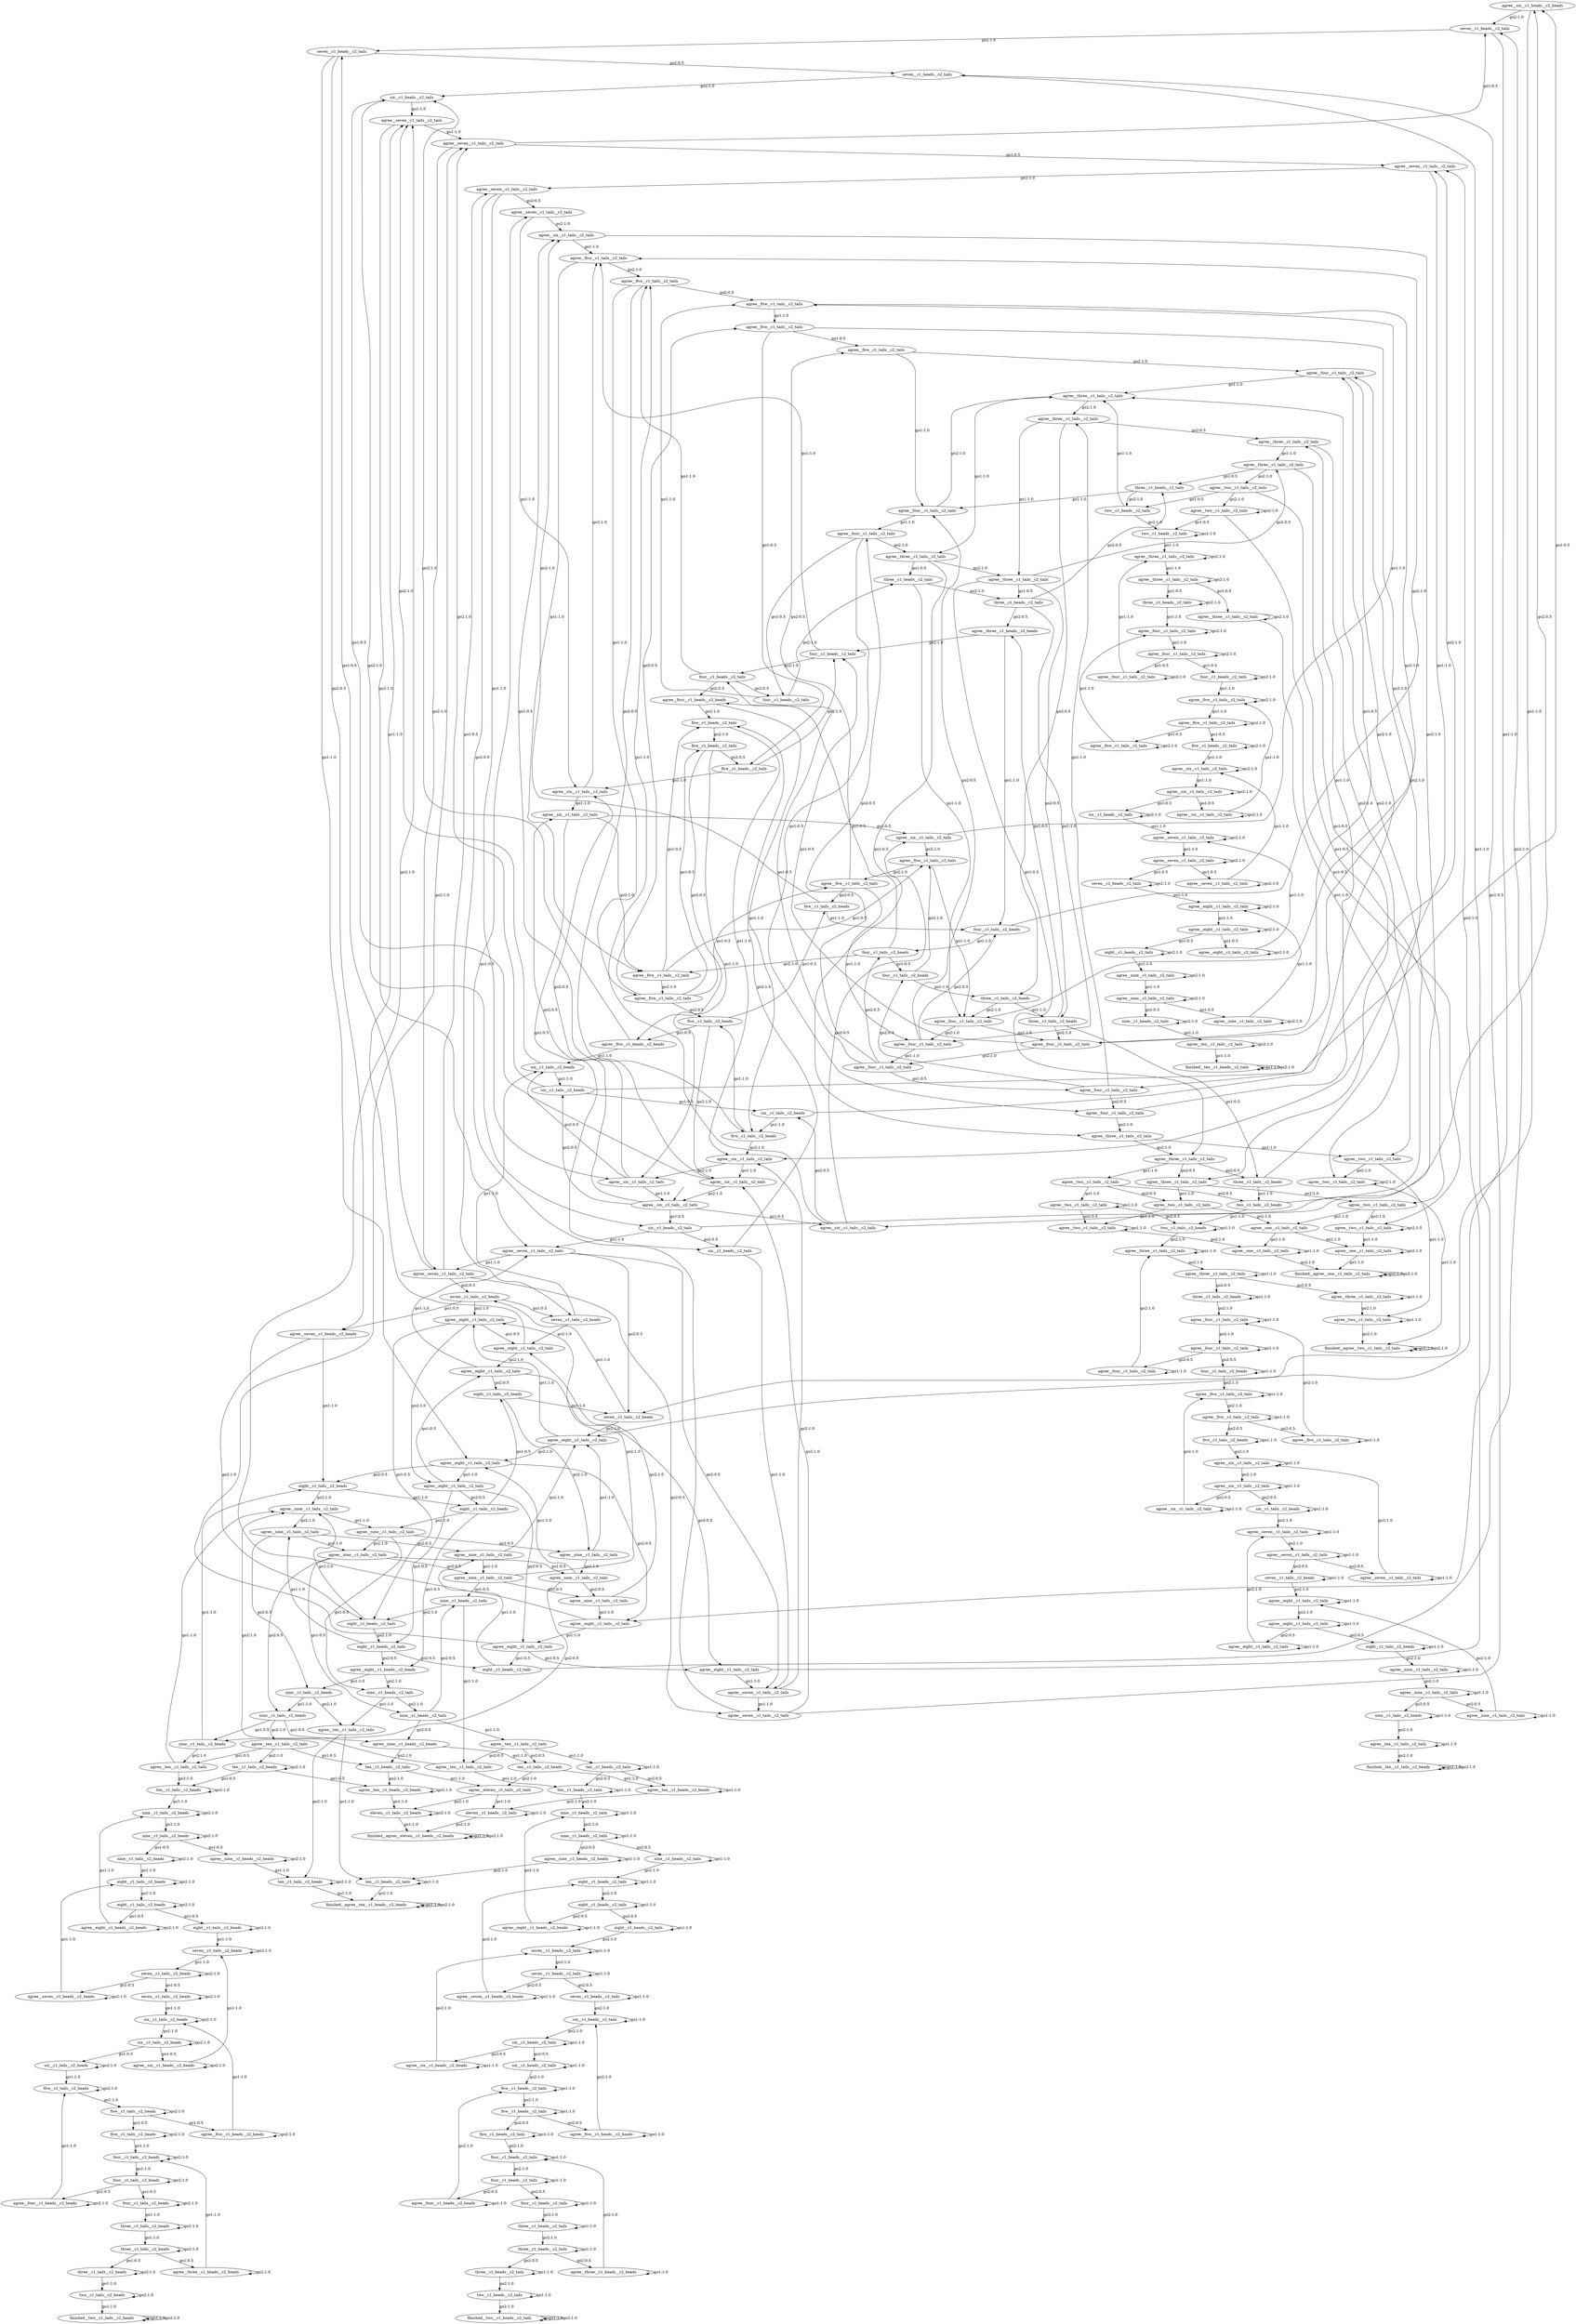 digraph shared_coin {
134 [label="agree__six__c1_heads__c2_heads"];
259 [label="ten__c1_tails__c2_heads"];
222 [label="agree__nine__c1_tails__c2_tails"];
189 [label="eight__c1_tails__c2_heads"];
236 [label="nine__c1_tails__c2_heads"];
81 [label="agree__four__c1_tails__c2_tails"];
97 [label="agree__five__c1_tails__c2_tails"];
111 [label="five__c1_tails__c2_heads"];
153 [label="agree__seven__c1_tails__c2_tails"];
262 [label="ten__c1_heads__c2_tails"];
163 [label="seven__c1_tails__c2_heads"];
254 [label="agree__ten__c1_tails__c2_tails"];
46 [label="agree__three__c1_tails__c2_tails"];
79 [label="four__c1_tails__c2_heads"];
11 [label="agree__two__c1_tails__c2_tails"];
64 [label="four__c1_tails__c2_heads"];
66 [label="agree__four__c1_tails__c2_tails"];
147 [label="agree__six__c1_tails__c2_tails"];
237 [label="agree__nine__c1_tails__c2_tails"];
98 [label="agree__five__c1_tails__c2_tails"];
100 [label="five__c1_heads__c2_tails"];
167 [label="seven__c1_heads__c2_tails"];
30 [label="agree__three__c1_tails__c2_tails"];
130 [label="agree__six__c1_tails__c2_tails"];
152 [label="agree__seven__c1_tails__c2_tails"];
211 [label="agree__eight__c1_tails__c2_tails"];
255 [label="agree__ten__c1_tails__c2_tails"];
263 [label="ten__c1_heads__c2_tails"];
115 [label="agree__five__c1_tails__c2_tails"];
116 [label="five__c1_heads__c2_tails"];
271 [label="finished__agree__eleven__c1_heads__c2_heads"];
183 [label="seven__c1_heads__c2_tails"];
238 [label="agree__nine__c1_tails__c2_tails"];
93 [label="five__c1_tails__c2_heads"];
65 [label="agree__four__c1_tails__c2_tails"];
207 [label="eight__c1_tails__c2_heads"];
171 [label="agree__seven__c1_tails__c2_tails"];
194 [label="agree__eight__c1_tails__c2_tails"];
266 [label="finished__ten__c1_heads__c2_tails"];
14 [label="agree__two__c1_tails__c2_tails"];
61 [label="four__c1_tails__c2_heads"];
168 [label="seven__c1_heads__c2_tails"];
31 [label="agree__three__c1_tails__c2_tails"];
83 [label="agree__four__c1_tails__c2_tails"];
155 [label="agree__seven__c1_tails__c2_tails"];
96 [label="five__c1_tails__c2_heads"];
204 [label="eight__c1_tails__c2_heads"];
40 [label="three__c1_heads__c2_tails"];
48 [label="agree__three__c1_tails__c2_tails"];
169 [label="agree__seven__c1_heads__c2_heads"];
241 [label="agree__nine__c1_tails__c2_tails"];
137 [label="agree__six__c1_heads__c2_heads"];
193 [label="agree__eight__c1_tails__c2_tails"];
15 [label="two__c1_tails__c2_heads"];
170 [label="agree__seven__c1_tails__c2_tails"];
214 [label="agree__eight__c1_heads__c2_heads"];
223 [label="agree__nine__c1_tails__c2_tails"];
13 [label="agree__two__c1_tails__c2_tails"];
209 [label="agree__eight__c1_tails__c2_tails"];
23 [label="finished__two__c1_heads__c2_tails"];
198 [label="agree__eight__c1_heads__c2_heads"];
21 [label="finished__two__c1_tails__c2_heads"];
218 [label="nine__c1_tails__c2_heads"];
39 [label="three__c1_heads__c2_tails"];
49 [label="agree__three__c1_tails__c2_tails"];
136 [label="six__c1_heads__c2_tails"];
240 [label="agree__nine__c1_tails__c2_tails"];
257 [label="agree__ten__c1_tails__c2_tails"];
210 [label="eight__c1_tails__c2_heads"];
234 [label="agree__nine__c1_tails__c2_tails"];
71 [label="four__c1_heads__c2_tails"];
109 [label="agree__five__c1_tails__c2_tails"];
55 [label="three__c1_heads__c2_tails"];
25 [label="agree__three__c1_tails__c2_tails"];
16 [label="agree__two__c1_tails__c2_tails"];
184 [label="agree__eight__c1_tails__c2_tails"];
144 [label="agree__six__c1_tails__c2_tails"];
173 [label="agree__seven__c1_tails__c2_tails"];
87 [label="four__c1_heads__c2_tails"];
42 [label="agree__three__c1_tails__c2_tails"];
135 [label="six__c1_heads__c2_tails"];
110 [label="agree__five__c1_tails__c2_tails"];
12 [label="two__c1_tails__c2_heads"];
127 [label="agree__six__c1_tails__c2_tails"];
8 [label="two__c1_heads__c2_tails"];
258 [label="agree__ten__c1_tails__c2_tails"];
151 [label="six__c1_heads__c2_tails"];
114 [label="five__c1_tails__c2_heads"];
94 [label="agree__five__c1_tails__c2_tails"];
256 [label="ten__c1_tails__c2_heads"];
156 [label="agree__seven__c1_tails__c2_tails"];
43 [label="agree__three__c1_tails__c2_tails"];
195 [label="eight__c1_tails__c2_heads"];
26 [label="three__c1_tails__c2_heads"];
37 [label="three__c1_heads__c2_tails"];
217 [label="agree__nine__c1_tails__c2_tails"];
224 [label="nine__c1_tails__c2_heads"];
76 [label="four__c1_tails__c2_heads"];
140 [label="six__c1_tails__c2_heads"];
126 [label="agree__six__c1_tails__c2_tails"];
86 [label="agree__four__c1_heads__c2_heads"];
164 [label="seven__c1_heads__c2_tails"];
27 [label="agree__three__c1_tails__c2_tails"];
69 [label="four__c1_heads__c2_tails"];
53 [label="three__c1_heads__c2_tails"];
22 [label="two__c1_heads__c2_tails"];
95 [label="agree__five__c1_tails__c2_tails"];
70 [label="agree__four__c1_heads__c2_heads"];
180 [label="seven__c1_heads__c2_tails"];
220 [label="agree__nine__c1_tails__c2_tails"];
85 [label="four__c1_heads__c2_tails"];
36 [label="three__c1_heads__c2_tails"];
133 [label="six__c1_heads__c2_tails"];
129 [label="agree__six__c1_tails__c2_tails"];
221 [label="nine__c1_tails__c2_heads"];
159 [label="agree__seven__c1_tails__c2_tails"];
260 [label="agree__ten__c1_tails__c2_tails"];
112 [label="agree__five__c1_tails__c2_tails"];
28 [label="agree__three__c1_tails__c2_tails"];
235 [label="agree__nine__c1_tails__c2_tails"];
68 [label="four__c1_heads__c2_tails"];
165 [label="seven__c1_heads__c2_tails"];
122 [label="six__c1_tails__c2_heads"];
268 [label="agree__eleven__c1_tails__c2_tails"];
52 [label="three__c1_heads__c2_tails"];
261 [label="finished__ten__c1_tails__c2_heads"];
17 [label="agree__two__c1_tails__c2_tails"];
58 [label="four__c1_tails__c2_heads"];
149 [label="six__c1_heads__c2_tails"];
233 [label="agree__nine__c1_heads__c2_heads"];
145 [label="agree__six__c1_tails__c2_tails"];
174 [label="agree__seven__c1_tails__c2_tails"];
192 [label="eight__c1_tails__c2_heads"];
239 [label="nine__c1_tails__c2_heads"];
45 [label="agree__three__c1_tails__c2_tails"];
219 [label="agree__nine__c1_tails__c2_tails"];
84 [label="four__c1_heads__c2_tails"];
181 [label="seven__c1_heads__c2_tails"];
132 [label="six__c1_heads__c2_tails"];
265 [label="ten__c1_heads__c2_tails"];
99 [label="five__c1_tails__c2_heads"];
158 [label="agree__seven__c1_tails__c2_tails"];
113 [label="agree__five__c1_tails__c2_tails"];
47 [label="three__c1_tails__c2_heads"];
154 [label="seven__c1_tails__c2_heads"];
4 [label="agree__two__c1_tails__c2_tails"];
148 [label="six__c1_heads__c2_tails"];
177 [label="agree__seven__c1_tails__c2_tails"];
232 [label="nine__c1_heads__c2_tails"];
188 [label="agree__eight__c1_tails__c2_tails"];
251 [label="ten__c1_tails__c2_heads"];
56 [label="agree__four__c1_tails__c2_tails"];
89 [label="agree__five__c1_tails__c2_tails"];
267 [label="finished__agree__ten__c1_heads__c2_heads"];
123 [label="agree__six__c1_tails__c2_tails"];
227 [label="nine__c1_tails__c2_heads"];
161 [label="agree__seven__c1_tails__c2_tails"];
143 [label="six__c1_tails__c2_heads"];
106 [label="agree__five__c1_tails__c2_tails"];
19 [label="agree__two__c1_tails__c2_tails"];
41 [label="agree__three__c1_heads__c2_heads"];
74 [label="agree__four__c1_tails__c2_tails"];
128 [label="six__c1_tails__c2_heads"];
231 [label="nine__c1_heads__c2_tails"];
139 [label="agree__six__c1_tails__c2_tails"];
176 [label="agree__seven__c1_tails__c2_tails"];
187 [label="agree__eight__c1_tails__c2_tails"];
172 [label="seven__c1_tails__c2_heads"];
57 [label="agree__four__c1_tails__c2_tails"];
247 [label="nine__c1_heads__c2_tails"];
203 [label="agree__eight__c1_tails__c2_tails"];
107 [label="agree__five__c1_tails__c2_tails"];
6 [label="agree__two__c1_tails__c2_tails"];
75 [label="agree__four__c1_tails__c2_tails"];
230 [label="agree__nine__c1_heads__c2_heads"];
179 [label="agree__seven__c1_tails__c2_tails"];
38 [label="agree__three__c1_heads__c2_heads"];
242 [label="nine__c1_tails__c2_heads"];
125 [label="six__c1_tails__c2_heads"];
252 [label="ten__c1_heads__c2_tails"];
142 [label="agree__six__c1_tails__c2_tails"];
91 [label="agree__five__c1_tails__c2_tails"];
200 [label="eight__c1_heads__c2_tails"];
248 [label="agree__ten__c1_tails__c2_tails"];
29 [label="three__c1_tails__c2_heads"];
105 [label="agree__five__c1_heads__c2_heads"];
216 [label="agree__nine__c1_tails__c2_tails"];
249 [label="ten__c1_tails__c2_heads"];
264 [label="agree__ten__c1_heads__c2_heads"];
20 [label="finished__agree__two__c1_tails__c2_tails"];
202 [label="agree__eight__c1_tails__c2_tails"];
54 [label="agree__three__c1_heads__c2_heads"];
2 [label="agree__one__c1_tails__c2_tails"];
215 [label="eight__c1_heads__c2_tails"];
157 [label="seven__c1_tails__c2_heads"];
44 [label="three__c1_tails__c2_heads"];
24 [label="agree__three__c1_tails__c2_tails"];
5 [label="agree__two__c1_tails__c2_tails"];
269 [label="eleven__c1_tails__c2_heads"];
141 [label="agree__six__c1_tails__c2_tails"];
185 [label="agree__eight__c1_tails__c2_tails"];
229 [label="nine__c1_heads__c2_tails"];
199 [label="eight__c1_heads__c2_tails"];
92 [label="agree__five__c1_tails__c2_tails"];
73 [label="agree__four__c1_heads__c2_heads"];
59 [label="agree__four__c1_tails__c2_tails"];
246 [label="agree__nine__c1_heads__c2_heads"];
124 [label="agree__six__c1_tails__c2_tails"];
162 [label="agree__seven__c1_tails__c2_tails"];
245 [label="nine__c1_heads__c2_tails"];
9 [label="two__c1_heads__c2_tails"];
72 [label="four__c1_heads__c2_tails"];
67 [label="four__c1_tails__c2_heads"];
226 [label="agree__nine__c1_tails__c2_tails"];
77 [label="agree__four__c1_tails__c2_tails"];
103 [label="five__c1_heads__c2_tails"];
131 [label="six__c1_tails__c2_heads"];
228 [label="nine__c1_heads__c2_tails"];
33 [label="agree__three__c1_tails__c2_tails"];
35 [label="three__c1_tails__c2_heads"];
253 [label="agree__ten__c1_heads__c2_heads"];
175 [label="seven__c1_tails__c2_heads"];
3 [label="finished__agree__one__c1_tails__c2_tails"];
90 [label="five__c1_tails__c2_heads"];
208 [label="agree__eight__c1_tails__c2_tails"];
250 [label="agree__ten__c1_tails__c2_tails"];
0 [label="agree__one__c1_tails__c2_tails"];
243 [label="agree__nine__c1_tails__c2_tails"];
119 [label="five__c1_heads__c2_tails"];
244 [label="nine__c1_heads__c2_tails"];
60 [label="agree__four__c1_tails__c2_tails"];
191 [label="agree__eight__c1_tails__c2_tails"];
213 [label="eight__c1_heads__c2_tails"];
7 [label="agree__two__c1_tails__c2_tails"];
186 [label="eight__c1_tails__c2_heads"];
34 [label="agree__three__c1_tails__c2_tails"];
78 [label="agree__four__c1_tails__c2_tails"];
104 [label="five__c1_heads__c2_tails"];
225 [label="agree__nine__c1_tails__c2_tails"];
197 [label="eight__c1_heads__c2_tails"];
1 [label="agree__one__c1_tails__c2_tails"];
270 [label="eleven__c1_heads__c2_tails"];
166 [label="agree__seven__c1_heads__c2_heads"];
51 [label="agree__three__c1_tails__c2_tails"];
160 [label="seven__c1_tails__c2_heads"];
10 [label="agree__two__c1_tails__c2_tails"];
18 [label="two__c1_tails__c2_heads"];
121 [label="agree__six__c1_tails__c2_tails"];
212 [label="eight__c1_heads__c2_tails"];
118 [label="agree__five__c1_heads__c2_heads"];
101 [label="five__c1_heads__c2_tails"];
182 [label="agree__seven__c1_heads__c2_heads"];
138 [label="agree__six__c1_tails__c2_tails"];
190 [label="agree__eight__c1_tails__c2_tails"];
201 [label="agree__eight__c1_heads__c2_heads"];
196 [label="eight__c1_heads__c2_tails"];
117 [label="five__c1_heads__c2_tails"];
50 [label="three__c1_tails__c2_heads"];
62 [label="agree__four__c1_tails__c2_tails"];
206 [label="agree__eight__c1_tails__c2_tails"];
120 [label="agree__six__c1_tails__c2_tails"];
108 [label="five__c1_tails__c2_heads"];
178 [label="seven__c1_tails__c2_heads"];
32 [label="three__c1_tails__c2_heads"];
80 [label="agree__four__c1_tails__c2_tails"];
82 [label="four__c1_tails__c2_heads"];
150 [label="agree__six__c1_heads__c2_heads"];
88 [label="agree__five__c1_tails__c2_tails"];
102 [label="agree__five__c1_heads__c2_heads"];
146 [label="six__c1_tails__c2_heads"];
63 [label="agree__four__c1_tails__c2_tails"];
205 [label="agree__eight__c1_tails__c2_tails"];
134 -> 172  [label="go1:1.0"];
134 -> 167  [label="go2:1.0"];
259 -> 267  [label="go1:1.0"];
259 -> 259  [label="go2:1.0"];
222 -> 202  [label="go1:1.0"];
222 -> 223  [label="go2:0.5"];
222 -> 224  [label="go2:0.5"];
189 -> 195  [label="go1:0.5"];
189 -> 201  [label="go1:0.5"];
189 -> 189  [label="go2:1.0"];
236 -> 218  [label="go1:1.0"];
236 -> 257  [label="go2:1.0"];
81 -> 81  [label="go1:1.0"];
81 -> 51  [label="go2:1.0"];
97 -> 77  [label="go1:1.0"];
97 -> 94  [label="go2:1.0"];
111 -> 93  [label="go1:1.0"];
111 -> 111  [label="go2:1.0"];
153 -> 159  [label="go1:0.5"];
153 -> 165  [label="go1:0.5"];
153 -> 123  [label="go2:1.0"];
262 -> 262  [label="go1:1.0"];
262 -> 263  [label="go2:0.5"];
262 -> 264  [label="go2:0.5"];
163 -> 143  [label="go1:1.0"];
163 -> 163  [label="go2:1.0"];
254 -> 262  [label="go1:1.0"];
254 -> 256  [label="go2:0.5"];
254 -> 255  [label="go2:0.5"];
46 -> 28  [label="go1:1.0"];
46 -> 46  [label="go2:1.0"];
79 -> 61  [label="go1:1.0"];
79 -> 79  [label="go2:1.0"];
11 -> 17  [label="go1:1.0"];
11 -> 0  [label="go2:1.0"];
64 -> 44  [label="go1:1.0"];
64 -> 97  [label="go2:1.0"];
66 -> 46  [label="go1:1.0"];
66 -> 66  [label="go2:1.0"];
147 -> 147  [label="go1:1.0"];
147 -> 144  [label="go2:1.0"];
237 -> 219  [label="go1:1.0"];
237 -> 234  [label="go2:1.0"];
98 -> 78  [label="go1:1.0"];
98 -> 98  [label="go2:1.0"];
100 -> 138  [label="go1:1.0"];
100 -> 101  [label="go2:0.5"];
100 -> 102  [label="go2:0.5"];
167 -> 205  [label="go1:1.0"];
167 -> 164  [label="go2:1.0"];
30 -> 10  [label="go1:1.0"];
30 -> 32  [label="go2:0.5"];
30 -> 31  [label="go2:0.5"];
130 -> 110  [label="go1:1.0"];
130 -> 130  [label="go2:1.0"];
152 -> 158  [label="go1:0.5"];
152 -> 164  [label="go1:0.5"];
152 -> 153  [label="go2:0.5"];
152 -> 154  [label="go2:0.5"];
211 -> 211  [label="go1:1.0"];
211 -> 208  [label="go2:1.0"];
255 -> 263  [label="go1:1.0"];
255 -> 237  [label="go2:1.0"];
263 -> 263  [label="go1:1.0"];
263 -> 247  [label="go2:1.0"];
115 -> 115  [label="go1:1.0"];
115 -> 112  [label="go2:1.0"];
116 -> 116  [label="go1:1.0"];
116 -> 117  [label="go2:0.5"];
116 -> 118  [label="go2:0.5"];
271 -> 271  [label="go1:1.0"];
271 -> 271  [label="go2:1.0"];
183 -> 183  [label="go1:1.0"];
183 -> 180  [label="go2:1.0"];
238 -> 220  [label="go1:1.0"];
238 -> 238  [label="go2:1.0"];
93 -> 105  [label="go1:0.5"];
93 -> 99  [label="go1:0.5"];
93 -> 93  [label="go2:1.0"];
65 -> 45  [label="go1:1.0"];
65 -> 62  [label="go2:1.0"];
207 -> 189  [label="go1:1.0"];
207 -> 207  [label="go2:1.0"];
171 -> 153  [label="go1:1.0"];
171 -> 141  [label="go2:1.0"];
194 -> 174  [label="go1:1.0"];
194 -> 194  [label="go2:1.0"];
266 -> 266  [label="go1:1.0"];
266 -> 266  [label="go2:1.0"];
14 -> 20  [label="go1:1.0"];
14 -> 14  [label="go2:1.0"];
61 -> 73  [label="go1:0.5"];
61 -> 67  [label="go1:0.5"];
61 -> 61  [label="go2:1.0"];
168 -> 206  [label="go1:1.0"];
168 -> 168  [label="go2:1.0"];
31 -> 11  [label="go1:1.0"];
31 -> 6  [label="go2:1.0"];
83 -> 83  [label="go1:1.0"];
83 -> 80  [label="go2:1.0"];
155 -> 161  [label="go1:0.5"];
155 -> 167  [label="go1:0.5"];
155 -> 152  [label="go2:1.0"];
96 -> 76  [label="go1:1.0"];
96 -> 129  [label="go2:1.0"];
204 -> 186  [label="go1:1.0"];
204 -> 237  [label="go2:1.0"];
40 -> 78  [label="go1:1.0"];
40 -> 40  [label="go2:1.0"];
48 -> 48  [label="go1:1.0"];
48 -> 50  [label="go2:0.5"];
48 -> 49  [label="go2:0.5"];
169 -> 207  [label="go1:1.0"];
169 -> 169  [label="go2:1.0"];
241 -> 241  [label="go1:1.0"];
241 -> 211  [label="go2:1.0"];
137 -> 175  [label="go1:1.0"];
137 -> 137  [label="go2:1.0"];
193 -> 173  [label="go1:1.0"];
193 -> 190  [label="go2:1.0"];
15 -> 21  [label="go1:1.0"];
15 -> 15  [label="go2:1.0"];
170 -> 152  [label="go1:1.0"];
170 -> 171  [label="go2:0.5"];
170 -> 172  [label="go2:0.5"];
214 -> 214  [label="go1:1.0"];
214 -> 247  [label="go2:1.0"];
223 -> 203  [label="go1:1.0"];
223 -> 193  [label="go2:1.0"];
13 -> 19  [label="go1:1.0"];
13 -> 14  [label="go2:1.0"];
209 -> 209  [label="go1:1.0"];
209 -> 179  [label="go2:1.0"];
23 -> 23  [label="go1:1.0"];
23 -> 23  [label="go2:1.0"];
198 -> 236  [label="go1:1.0"];
198 -> 231  [label="go2:1.0"];
21 -> 21  [label="go1:1.0"];
21 -> 21  [label="go2:1.0"];
218 -> 230  [label="go1:0.5"];
218 -> 224  [label="go1:0.5"];
218 -> 248  [label="go2:1.0"];
39 -> 77  [label="go1:1.0"];
39 -> 36  [label="go2:1.0"];
49 -> 49  [label="go1:1.0"];
49 -> 19  [label="go2:1.0"];
136 -> 174  [label="go1:1.0"];
136 -> 136  [label="go2:1.0"];
240 -> 240  [label="go1:1.0"];
240 -> 241  [label="go2:0.5"];
240 -> 242  [label="go2:0.5"];
257 -> 265  [label="go1:1.0"];
257 -> 259  [label="go2:1.0"];
210 -> 210  [label="go1:1.0"];
210 -> 243  [label="go2:1.0"];
234 -> 216  [label="go1:1.0"];
234 -> 235  [label="go2:0.5"];
234 -> 236  [label="go2:0.5"];
71 -> 109  [label="go1:1.0"];
71 -> 68  [label="go2:1.0"];
109 -> 91  [label="go1:1.0"];
109 -> 106  [label="go2:1.0"];
55 -> 55  [label="go1:1.0"];
55 -> 52  [label="go2:1.0"];
25 -> 31  [label="go1:0.5"];
25 -> 37  [label="go1:0.5"];
25 -> 4  [label="go2:1.0"];
16 -> 16  [label="go1:1.0"];
16 -> 17  [label="go2:0.5"];
16 -> 18  [label="go2:0.5"];
184 -> 190  [label="go1:0.5"];
184 -> 196  [label="go1:0.5"];
184 -> 186  [label="go2:0.5"];
184 -> 185  [label="go2:0.5"];
144 -> 144  [label="go1:1.0"];
144 -> 145  [label="go2:0.5"];
144 -> 146  [label="go2:0.5"];
173 -> 155  [label="go1:1.0"];
173 -> 170  [label="go2:1.0"];
87 -> 87  [label="go1:1.0"];
87 -> 84  [label="go2:1.0"];
42 -> 24  [label="go1:1.0"];
42 -> 44  [label="go2:0.5"];
42 -> 43  [label="go2:0.5"];
135 -> 173  [label="go1:1.0"];
135 -> 132  [label="go2:1.0"];
110 -> 92  [label="go1:1.0"];
110 -> 110  [label="go2:1.0"];
12 -> 18  [label="go1:1.0"];
12 -> 45  [label="go2:1.0"];
127 -> 107  [label="go1:1.0"];
127 -> 97  [label="go2:1.0"];
8 -> 45  [label="go1:1.0"];
8 -> 9  [label="go2:1.0"];
258 -> 266  [label="go1:1.0"];
258 -> 258  [label="go2:1.0"];
151 -> 151  [label="go1:1.0"];
151 -> 148  [label="go2:1.0"];
114 -> 114  [label="go1:1.0"];
114 -> 147  [label="go2:1.0"];
94 -> 74  [label="go1:1.0"];
94 -> 96  [label="go2:0.5"];
94 -> 95  [label="go2:0.5"];
256 -> 264  [label="go1:1.0"];
256 -> 268  [label="go2:1.0"];
156 -> 162  [label="go1:0.5"];
156 -> 168  [label="go1:0.5"];
156 -> 156  [label="go2:1.0"];
43 -> 25  [label="go1:1.0"];
43 -> 13  [label="go2:1.0"];
195 -> 175  [label="go1:1.0"];
195 -> 195  [label="go2:1.0"];
26 -> 32  [label="go1:0.5"];
26 -> 38  [label="go1:0.5"];
26 -> 59  [label="go2:1.0"];
37 -> 75  [label="go1:1.0"];
37 -> 8  [label="go2:1.0"];
217 -> 223  [label="go1:0.5"];
217 -> 229  [label="go1:0.5"];
217 -> 187  [label="go2:1.0"];
224 -> 204  [label="go1:1.0"];
224 -> 250  [label="go2:1.0"];
76 -> 58  [label="go1:1.0"];
76 -> 109  [label="go2:1.0"];
140 -> 122  [label="go1:1.0"];
140 -> 173  [label="go2:1.0"];
126 -> 106  [label="go1:1.0"];
126 -> 127  [label="go2:0.5"];
126 -> 128  [label="go2:0.5"];
86 -> 86  [label="go1:1.0"];
86 -> 119  [label="go2:1.0"];
164 -> 202  [label="go1:1.0"];
164 -> 165  [label="go2:0.5"];
164 -> 166  [label="go2:0.5"];
27 -> 33  [label="go1:0.5"];
27 -> 39  [label="go1:0.5"];
27 -> 24  [label="go2:1.0"];
69 -> 107  [label="go1:1.0"];
69 -> 39  [label="go2:1.0"];
53 -> 53  [label="go1:1.0"];
53 -> 22  [label="go2:1.0"];
22 -> 22  [label="go1:1.0"];
22 -> 23  [label="go2:1.0"];
95 -> 75  [label="go1:1.0"];
95 -> 65  [label="go2:1.0"];
70 -> 108  [label="go1:1.0"];
70 -> 103  [label="go2:1.0"];
180 -> 180  [label="go1:1.0"];
180 -> 181  [label="go2:0.5"];
180 -> 182  [label="go2:0.5"];
220 -> 226  [label="go1:0.5"];
220 -> 232  [label="go1:0.5"];
220 -> 220  [label="go2:1.0"];
85 -> 85  [label="go1:1.0"];
85 -> 55  [label="go2:1.0"];
36 -> 74  [label="go1:1.0"];
36 -> 37  [label="go2:0.5"];
36 -> 38  [label="go2:0.5"];
133 -> 171  [label="go1:1.0"];
133 -> 103  [label="go2:1.0"];
129 -> 109  [label="go1:1.0"];
129 -> 126  [label="go2:1.0"];
221 -> 233  [label="go1:0.5"];
221 -> 227  [label="go1:0.5"];
221 -> 221  [label="go2:1.0"];
159 -> 139  [label="go1:1.0"];
159 -> 129  [label="go2:1.0"];
260 -> 260  [label="go1:1.0"];
260 -> 261  [label="go2:1.0"];
112 -> 112  [label="go1:1.0"];
112 -> 114  [label="go2:0.5"];
112 -> 113  [label="go2:0.5"];
28 -> 34  [label="go1:0.5"];
28 -> 40  [label="go1:0.5"];
28 -> 28  [label="go2:1.0"];
235 -> 217  [label="go1:1.0"];
235 -> 205  [label="go2:1.0"];
68 -> 106  [label="go1:1.0"];
68 -> 70  [label="go2:0.5"];
68 -> 69  [label="go2:0.5"];
165 -> 203  [label="go1:1.0"];
165 -> 135  [label="go2:1.0"];
122 -> 128  [label="go1:0.5"];
122 -> 134  [label="go1:0.5"];
122 -> 155  [label="go2:1.0"];
268 -> 270  [label="go1:1.0"];
268 -> 269  [label="go2:1.0"];
52 -> 52  [label="go1:1.0"];
52 -> 53  [label="go2:0.5"];
52 -> 54  [label="go2:0.5"];
261 -> 261  [label="go1:1.0"];
261 -> 261  [label="go2:1.0"];
17 -> 17  [label="go1:1.0"];
17 -> 2  [label="go2:1.0"];
58 -> 70  [label="go1:0.5"];
58 -> 64  [label="go1:0.5"];
58 -> 91  [label="go2:1.0"];
149 -> 149  [label="go1:1.0"];
149 -> 119  [label="go2:1.0"];
233 -> 259  [label="go1:1.0"];
233 -> 233  [label="go2:1.0"];
145 -> 145  [label="go1:1.0"];
145 -> 115  [label="go2:1.0"];
174 -> 156  [label="go1:1.0"];
174 -> 174  [label="go2:1.0"];
192 -> 172  [label="go1:1.0"];
192 -> 225  [label="go2:1.0"];
239 -> 221  [label="go1:1.0"];
239 -> 239  [label="go2:1.0"];
45 -> 27  [label="go1:1.0"];
45 -> 42  [label="go2:1.0"];
219 -> 225  [label="go1:0.5"];
219 -> 231  [label="go1:0.5"];
219 -> 216  [label="go2:1.0"];
84 -> 84  [label="go1:1.0"];
84 -> 86  [label="go2:0.5"];
84 -> 85  [label="go2:0.5"];
181 -> 181  [label="go1:1.0"];
181 -> 151  [label="go2:1.0"];
132 -> 170  [label="go1:1.0"];
132 -> 133  [label="go2:0.5"];
132 -> 134  [label="go2:0.5"];
265 -> 265  [label="go1:1.0"];
265 -> 267  [label="go2:1.0"];
99 -> 79  [label="go1:1.0"];
99 -> 99  [label="go2:1.0"];
158 -> 138  [label="go1:1.0"];
158 -> 159  [label="go2:0.5"];
158 -> 160  [label="go2:0.5"];
113 -> 113  [label="go1:1.0"];
113 -> 83  [label="go2:1.0"];
47 -> 29  [label="go1:1.0"];
47 -> 47  [label="go2:1.0"];
154 -> 166  [label="go1:0.5"];
154 -> 160  [label="go1:0.5"];
154 -> 187  [label="go2:1.0"];
4 -> 8  [label="go1:0.5"];
4 -> 6  [label="go1:0.5"];
4 -> 5  [label="go2:1.0"];
148 -> 148  [label="go1:1.0"];
148 -> 150  [label="go2:0.5"];
148 -> 149  [label="go2:0.5"];
177 -> 177  [label="go1:1.0"];
177 -> 147  [label="go2:1.0"];
232 -> 258  [label="go1:1.0"];
232 -> 232  [label="go2:1.0"];
188 -> 194  [label="go1:0.5"];
188 -> 200  [label="go1:0.5"];
188 -> 188  [label="go2:1.0"];
251 -> 239  [label="go1:1.0"];
251 -> 251  [label="go2:1.0"];
56 -> 68  [label="go1:0.5"];
56 -> 62  [label="go1:0.5"];
56 -> 58  [label="go2:0.5"];
56 -> 57  [label="go2:0.5"];
89 -> 101  [label="go1:0.5"];
89 -> 95  [label="go1:0.5"];
89 -> 59  [label="go2:1.0"];
267 -> 267  [label="go1:1.0"];
267 -> 267  [label="go2:1.0"];
123 -> 129  [label="go1:0.5"];
123 -> 135  [label="go1:0.5"];
123 -> 120  [label="go2:1.0"];
227 -> 207  [label="go1:1.0"];
227 -> 227  [label="go2:1.0"];
161 -> 141  [label="go1:1.0"];
161 -> 158  [label="go2:1.0"];
143 -> 125  [label="go1:1.0"];
143 -> 143  [label="go2:1.0"];
106 -> 88  [label="go1:1.0"];
106 -> 108  [label="go2:0.5"];
106 -> 107  [label="go2:0.5"];
19 -> 19  [label="go1:1.0"];
19 -> 20  [label="go2:1.0"];
41 -> 79  [label="go1:1.0"];
41 -> 41  [label="go2:1.0"];
74 -> 56  [label="go1:1.0"];
74 -> 76  [label="go2:0.5"];
74 -> 75  [label="go2:0.5"];
128 -> 108  [label="go1:1.0"];
128 -> 161  [label="go2:1.0"];
231 -> 257  [label="go1:1.0"];
231 -> 228  [label="go2:1.0"];
139 -> 121  [label="go1:1.0"];
139 -> 109  [label="go2:1.0"];
176 -> 176  [label="go1:1.0"];
176 -> 177  [label="go2:0.5"];
176 -> 178  [label="go2:0.5"];
187 -> 193  [label="go1:0.5"];
187 -> 199  [label="go1:0.5"];
187 -> 184  [label="go2:1.0"];
172 -> 154  [label="go1:1.0"];
172 -> 205  [label="go2:1.0"];
57 -> 69  [label="go1:0.5"];
57 -> 63  [label="go1:0.5"];
57 -> 27  [label="go2:1.0"];
247 -> 247  [label="go1:1.0"];
247 -> 244  [label="go2:1.0"];
203 -> 185  [label="go1:1.0"];
203 -> 173  [label="go2:1.0"];
107 -> 89  [label="go1:1.0"];
107 -> 77  [label="go2:1.0"];
6 -> 0  [label="go1:1.0"];
6 -> 7  [label="go2:1.0"];
75 -> 57  [label="go1:1.0"];
75 -> 45  [label="go2:1.0"];
230 -> 256  [label="go1:1.0"];
230 -> 252  [label="go2:1.0"];
179 -> 179  [label="go1:1.0"];
179 -> 176  [label="go2:1.0"];
38 -> 76  [label="go1:1.0"];
38 -> 71  [label="go2:1.0"];
242 -> 242  [label="go1:1.0"];
242 -> 260  [label="go2:1.0"];
125 -> 131  [label="go1:0.5"];
125 -> 137  [label="go1:0.5"];
125 -> 125  [label="go2:1.0"];
252 -> 268  [label="go1:1.0"];
252 -> 253  [label="go2:1.0"];
142 -> 124  [label="go1:1.0"];
142 -> 142  [label="go2:1.0"];
91 -> 97  [label="go1:0.5"];
91 -> 103  [label="go1:0.5"];
91 -> 88  [label="go2:1.0"];
200 -> 238  [label="go1:1.0"];
200 -> 200  [label="go2:1.0"];
248 -> 252  [label="go1:0.5"];
248 -> 250  [label="go1:0.5"];
248 -> 249  [label="go2:1.0"];
29 -> 35  [label="go1:0.5"];
29 -> 41  [label="go1:0.5"];
29 -> 29  [label="go2:1.0"];
105 -> 143  [label="go1:1.0"];
105 -> 105  [label="go2:1.0"];
216 -> 222  [label="go1:0.5"];
216 -> 228  [label="go1:0.5"];
216 -> 217  [label="go2:0.5"];
216 -> 218  [label="go2:0.5"];
249 -> 251  [label="go1:0.5"];
249 -> 253  [label="go1:0.5"];
249 -> 249  [label="go2:1.0"];
264 -> 264  [label="go1:1.0"];
264 -> 270  [label="go2:1.0"];
20 -> 20  [label="go1:1.0"];
20 -> 20  [label="go2:1.0"];
202 -> 184  [label="go1:1.0"];
202 -> 203  [label="go2:0.5"];
202 -> 204  [label="go2:0.5"];
54 -> 54  [label="go1:1.0"];
54 -> 87  [label="go2:1.0"];
2 -> 2  [label="go1:1.0"];
2 -> 3  [label="go2:1.0"];
215 -> 215  [label="go1:1.0"];
215 -> 212  [label="go2:1.0"];
157 -> 169  [label="go1:0.5"];
157 -> 163  [label="go1:0.5"];
157 -> 157  [label="go2:1.0"];
44 -> 26  [label="go1:1.0"];
44 -> 77  [label="go2:1.0"];
24 -> 30  [label="go1:0.5"];
24 -> 36  [label="go1:0.5"];
24 -> 26  [label="go2:0.5"];
24 -> 25  [label="go2:0.5"];
5 -> 9  [label="go1:0.5"];
5 -> 7  [label="go1:0.5"];
5 -> 5  [label="go2:1.0"];
269 -> 271  [label="go1:1.0"];
269 -> 269  [label="go2:1.0"];
141 -> 123  [label="go1:1.0"];
141 -> 138  [label="go2:1.0"];
185 -> 191  [label="go1:0.5"];
185 -> 197  [label="go1:0.5"];
185 -> 155  [label="go2:1.0"];
229 -> 255  [label="go1:1.0"];
229 -> 199  [label="go2:1.0"];
199 -> 237  [label="go1:1.0"];
199 -> 196  [label="go2:1.0"];
92 -> 98  [label="go1:0.5"];
92 -> 104  [label="go1:0.5"];
92 -> 92  [label="go2:1.0"];
73 -> 111  [label="go1:1.0"];
73 -> 73  [label="go2:1.0"];
59 -> 71  [label="go1:0.5"];
59 -> 65  [label="go1:0.5"];
59 -> 56  [label="go2:1.0"];
246 -> 246  [label="go1:1.0"];
246 -> 265  [label="go2:1.0"];
124 -> 130  [label="go1:0.5"];
124 -> 136  [label="go1:0.5"];
124 -> 124  [label="go2:1.0"];
162 -> 142  [label="go1:1.0"];
162 -> 162  [label="go2:1.0"];
245 -> 245  [label="go1:1.0"];
245 -> 215  [label="go2:1.0"];
9 -> 46  [label="go1:1.0"];
9 -> 9  [label="go2:1.0"];
72 -> 110  [label="go1:1.0"];
72 -> 72  [label="go2:1.0"];
67 -> 47  [label="go1:1.0"];
67 -> 67  [label="go2:1.0"];
226 -> 206  [label="go1:1.0"];
226 -> 226  [label="go2:1.0"];
77 -> 59  [label="go1:1.0"];
77 -> 74  [label="go2:1.0"];
103 -> 141  [label="go1:1.0"];
103 -> 100  [label="go2:1.0"];
131 -> 111  [label="go1:1.0"];
131 -> 131  [label="go2:1.0"];
228 -> 254  [label="go1:1.0"];
228 -> 229  [label="go2:0.5"];
228 -> 230  [label="go2:0.5"];
33 -> 13  [label="go1:1.0"];
33 -> 30  [label="go2:1.0"];
35 -> 15  [label="go1:1.0"];
35 -> 35  [label="go2:1.0"];
253 -> 269  [label="go1:1.0"];
253 -> 253  [label="go2:1.0"];
175 -> 157  [label="go1:1.0"];
175 -> 175  [label="go2:1.0"];
3 -> 3  [label="go1:1.0"];
3 -> 3  [label="go2:1.0"];
90 -> 102  [label="go1:0.5"];
90 -> 96  [label="go1:0.5"];
90 -> 123  [label="go2:1.0"];
208 -> 208  [label="go1:1.0"];
208 -> 209  [label="go2:0.5"];
208 -> 210  [label="go2:0.5"];
250 -> 237  [label="go1:1.0"];
250 -> 251  [label="go2:1.0"];
0 -> 2  [label="go1:1.0"];
0 -> 1  [label="go2:1.0"];
243 -> 243  [label="go1:1.0"];
243 -> 240  [label="go2:1.0"];
119 -> 119  [label="go1:1.0"];
119 -> 116  [label="go2:1.0"];
244 -> 244  [label="go1:1.0"];
244 -> 245  [label="go2:0.5"];
244 -> 246  [label="go2:0.5"];
60 -> 72  [label="go1:0.5"];
60 -> 66  [label="go1:0.5"];
60 -> 60  [label="go2:1.0"];
191 -> 171  [label="go1:1.0"];
191 -> 161  [label="go2:1.0"];
213 -> 213  [label="go1:1.0"];
213 -> 183  [label="go2:1.0"];
7 -> 1  [label="go1:1.0"];
7 -> 7  [label="go2:1.0"];
186 -> 192  [label="go1:0.5"];
186 -> 198  [label="go1:0.5"];
186 -> 219  [label="go2:1.0"];
34 -> 14  [label="go1:1.0"];
34 -> 34  [label="go2:1.0"];
78 -> 60  [label="go1:1.0"];
78 -> 78  [label="go2:1.0"];
104 -> 142  [label="go1:1.0"];
104 -> 104  [label="go2:1.0"];
225 -> 205  [label="go1:1.0"];
225 -> 222  [label="go2:1.0"];
197 -> 235  [label="go1:1.0"];
197 -> 167  [label="go2:1.0"];
1 -> 3  [label="go1:1.0"];
1 -> 1  [label="go2:1.0"];
270 -> 270  [label="go1:1.0"];
270 -> 271  [label="go2:1.0"];
166 -> 204  [label="go1:1.0"];
166 -> 199  [label="go2:1.0"];
51 -> 51  [label="go1:1.0"];
51 -> 48  [label="go2:1.0"];
160 -> 140  [label="go1:1.0"];
160 -> 193  [label="go2:1.0"];
10 -> 16  [label="go1:1.0"];
10 -> 11  [label="go2:0.5"];
10 -> 12  [label="go2:0.5"];
18 -> 18  [label="go1:1.0"];
18 -> 51  [label="go2:1.0"];
121 -> 127  [label="go1:0.5"];
121 -> 133  [label="go1:0.5"];
121 -> 91  [label="go2:1.0"];
212 -> 212  [label="go1:1.0"];
212 -> 213  [label="go2:0.5"];
212 -> 214  [label="go2:0.5"];
118 -> 118  [label="go1:1.0"];
118 -> 151  [label="go2:1.0"];
101 -> 139  [label="go1:1.0"];
101 -> 71  [label="go2:1.0"];
182 -> 182  [label="go1:1.0"];
182 -> 215  [label="go2:1.0"];
138 -> 120  [label="go1:1.0"];
138 -> 139  [label="go2:0.5"];
138 -> 140  [label="go2:0.5"];
190 -> 170  [label="go1:1.0"];
190 -> 192  [label="go2:0.5"];
190 -> 191  [label="go2:0.5"];
201 -> 239  [label="go1:1.0"];
201 -> 201  [label="go2:1.0"];
196 -> 234  [label="go1:1.0"];
196 -> 197  [label="go2:0.5"];
196 -> 198  [label="go2:0.5"];
117 -> 117  [label="go1:1.0"];
117 -> 87  [label="go2:1.0"];
50 -> 50  [label="go1:1.0"];
50 -> 83  [label="go2:1.0"];
62 -> 42  [label="go1:1.0"];
62 -> 64  [label="go2:0.5"];
62 -> 63  [label="go2:0.5"];
206 -> 188  [label="go1:1.0"];
206 -> 206  [label="go2:1.0"];
120 -> 126  [label="go1:0.5"];
120 -> 132  [label="go1:0.5"];
120 -> 121  [label="go2:0.5"];
120 -> 122  [label="go2:0.5"];
108 -> 90  [label="go1:1.0"];
108 -> 141  [label="go2:1.0"];
178 -> 178  [label="go1:1.0"];
178 -> 211  [label="go2:1.0"];
32 -> 12  [label="go1:1.0"];
32 -> 65  [label="go2:1.0"];
80 -> 80  [label="go1:1.0"];
80 -> 82  [label="go2:0.5"];
80 -> 81  [label="go2:0.5"];
82 -> 82  [label="go1:1.0"];
82 -> 115  [label="go2:1.0"];
150 -> 150  [label="go1:1.0"];
150 -> 183  [label="go2:1.0"];
88 -> 100  [label="go1:0.5"];
88 -> 94  [label="go1:0.5"];
88 -> 90  [label="go2:0.5"];
88 -> 89  [label="go2:0.5"];
102 -> 140  [label="go1:1.0"];
102 -> 135  [label="go2:1.0"];
146 -> 146  [label="go1:1.0"];
146 -> 179  [label="go2:1.0"];
63 -> 43  [label="go1:1.0"];
63 -> 33  [label="go2:1.0"];
205 -> 187  [label="go1:1.0"];
205 -> 202  [label="go2:1.0"];
__start0 [label="", shape=none];
__start0 -> 120  [label=""];
}
